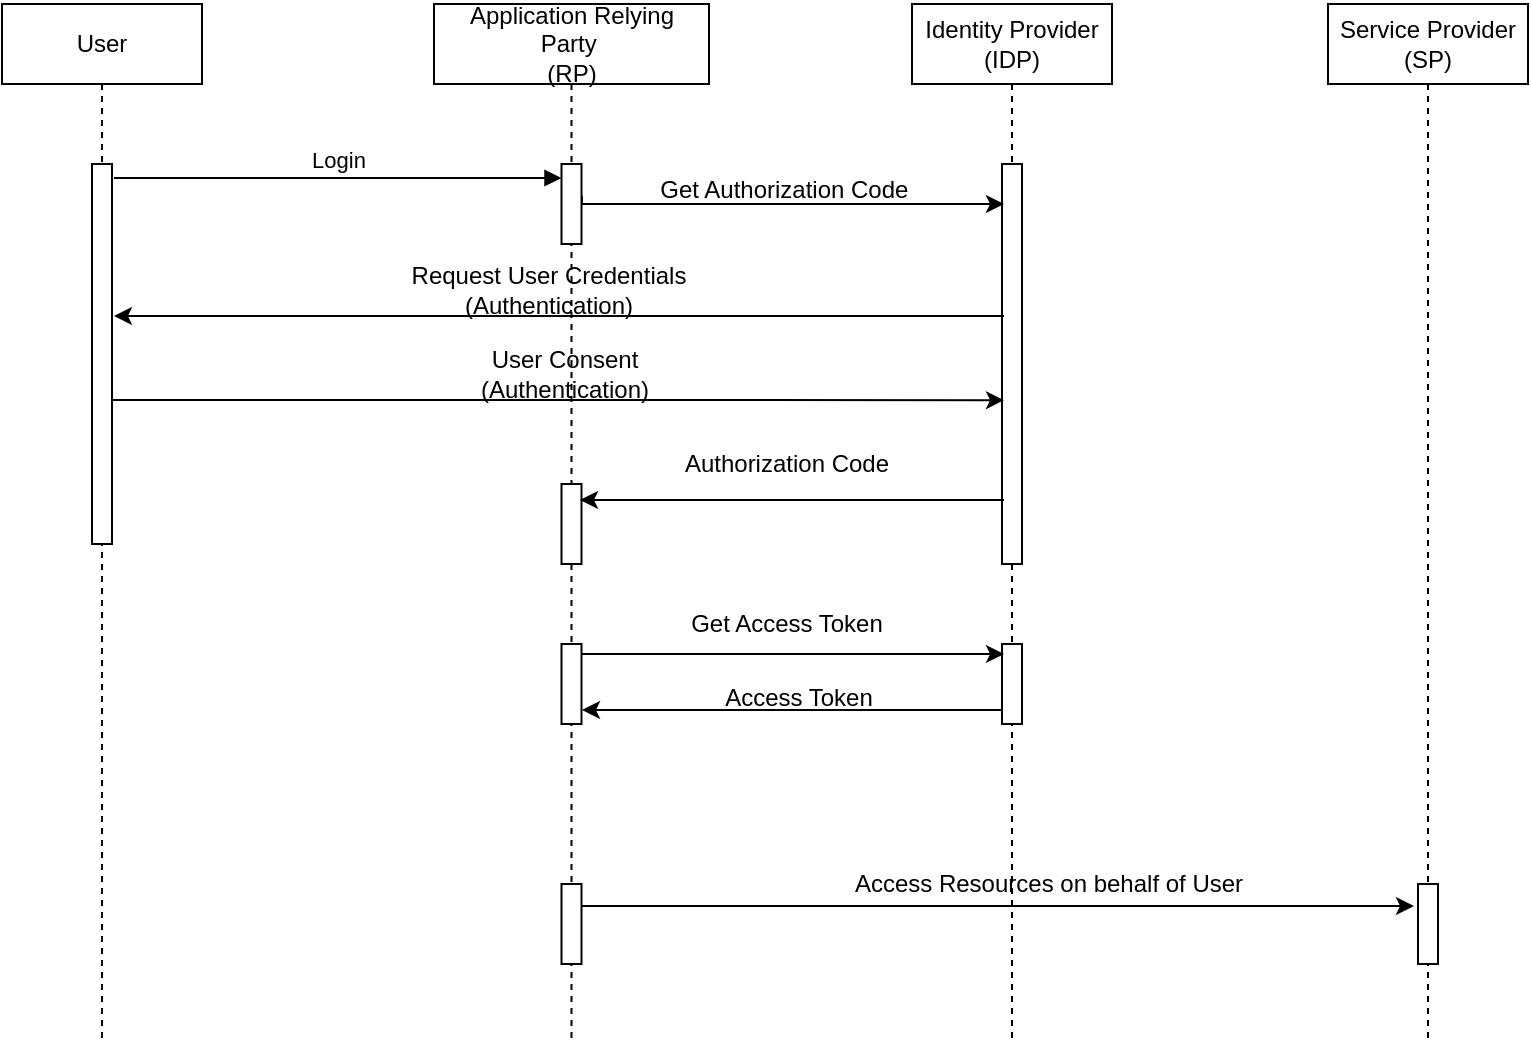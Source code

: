 <mxfile version="20.8.16" type="device"><diagram name="Page-1" id="w_Knk-LS0cu3BgMdf-p_"><mxGraphModel dx="1026" dy="696" grid="1" gridSize="10" guides="1" tooltips="1" connect="1" arrows="1" fold="1" page="1" pageScale="1" pageWidth="850" pageHeight="1100" math="0" shadow="0"><root><mxCell id="0"/><mxCell id="1" parent="0"/><mxCell id="TtKOGQgFx9CbCXPFmWxK-1" value="User" style="shape=umlLifeline;perimeter=lifelinePerimeter;whiteSpace=wrap;html=1;container=1;collapsible=0;recursiveResize=0;outlineConnect=0;" vertex="1" parent="1"><mxGeometry x="44" y="40" width="100" height="520" as="geometry"/></mxCell><mxCell id="TtKOGQgFx9CbCXPFmWxK-8" value="" style="html=1;points=[];perimeter=orthogonalPerimeter;" vertex="1" parent="TtKOGQgFx9CbCXPFmWxK-1"><mxGeometry x="45" y="80" width="10" height="190" as="geometry"/></mxCell><mxCell id="TtKOGQgFx9CbCXPFmWxK-5" value="Application Relying Party&amp;nbsp;&lt;br&gt;(RP)" style="shape=umlLifeline;perimeter=lifelinePerimeter;whiteSpace=wrap;html=1;container=1;collapsible=0;recursiveResize=0;outlineConnect=0;" vertex="1" parent="1"><mxGeometry x="260" y="40" width="137.5" height="520" as="geometry"/></mxCell><mxCell id="TtKOGQgFx9CbCXPFmWxK-9" value="" style="html=1;points=[];perimeter=orthogonalPerimeter;" vertex="1" parent="TtKOGQgFx9CbCXPFmWxK-5"><mxGeometry x="63.75" y="80" width="10" height="40" as="geometry"/></mxCell><mxCell id="TtKOGQgFx9CbCXPFmWxK-17" value="Request User Credentials (Authentication)" style="text;html=1;strokeColor=none;fillColor=none;align=center;verticalAlign=middle;whiteSpace=wrap;rounded=0;" vertex="1" parent="TtKOGQgFx9CbCXPFmWxK-5"><mxGeometry x="-15" y="133" width="145" height="20" as="geometry"/></mxCell><mxCell id="TtKOGQgFx9CbCXPFmWxK-19" value="User Consent (Authentication)" style="text;html=1;strokeColor=none;fillColor=none;align=center;verticalAlign=middle;whiteSpace=wrap;rounded=0;" vertex="1" parent="TtKOGQgFx9CbCXPFmWxK-5"><mxGeometry x="-7.5" y="175" width="145" height="20" as="geometry"/></mxCell><mxCell id="TtKOGQgFx9CbCXPFmWxK-20" value="" style="html=1;points=[];perimeter=orthogonalPerimeter;" vertex="1" parent="TtKOGQgFx9CbCXPFmWxK-5"><mxGeometry x="63.75" y="240" width="10" height="40" as="geometry"/></mxCell><mxCell id="TtKOGQgFx9CbCXPFmWxK-23" value="" style="html=1;points=[];perimeter=orthogonalPerimeter;" vertex="1" parent="TtKOGQgFx9CbCXPFmWxK-5"><mxGeometry x="63.75" y="320" width="10" height="40" as="geometry"/></mxCell><mxCell id="TtKOGQgFx9CbCXPFmWxK-29" value="" style="html=1;points=[];perimeter=orthogonalPerimeter;" vertex="1" parent="TtKOGQgFx9CbCXPFmWxK-5"><mxGeometry x="63.75" y="440" width="10" height="40" as="geometry"/></mxCell><mxCell id="TtKOGQgFx9CbCXPFmWxK-6" value="Identity Provider&lt;br&gt;(IDP)" style="shape=umlLifeline;perimeter=lifelinePerimeter;whiteSpace=wrap;html=1;container=1;collapsible=0;recursiveResize=0;outlineConnect=0;" vertex="1" parent="1"><mxGeometry x="499" y="40" width="100" height="520" as="geometry"/></mxCell><mxCell id="TtKOGQgFx9CbCXPFmWxK-11" value="" style="html=1;points=[];perimeter=orthogonalPerimeter;" vertex="1" parent="TtKOGQgFx9CbCXPFmWxK-6"><mxGeometry x="45" y="80" width="10" height="200" as="geometry"/></mxCell><mxCell id="TtKOGQgFx9CbCXPFmWxK-24" value="" style="html=1;points=[];perimeter=orthogonalPerimeter;" vertex="1" parent="TtKOGQgFx9CbCXPFmWxK-6"><mxGeometry x="45" y="320" width="10" height="40" as="geometry"/></mxCell><mxCell id="TtKOGQgFx9CbCXPFmWxK-7" value="Service Provider&lt;br&gt;(SP)" style="shape=umlLifeline;perimeter=lifelinePerimeter;whiteSpace=wrap;html=1;container=1;collapsible=0;recursiveResize=0;outlineConnect=0;" vertex="1" parent="1"><mxGeometry x="707" y="40" width="100" height="520" as="geometry"/></mxCell><mxCell id="TtKOGQgFx9CbCXPFmWxK-30" value="" style="html=1;points=[];perimeter=orthogonalPerimeter;" vertex="1" parent="TtKOGQgFx9CbCXPFmWxK-7"><mxGeometry x="45" y="440" width="10" height="40" as="geometry"/></mxCell><mxCell id="TtKOGQgFx9CbCXPFmWxK-10" value="Login" style="html=1;verticalAlign=bottom;endArrow=block;rounded=0;entryX=0;entryY=0.175;entryDx=0;entryDy=0;entryPerimeter=0;" edge="1" parent="1" target="TtKOGQgFx9CbCXPFmWxK-9"><mxGeometry width="80" relative="1" as="geometry"><mxPoint x="100" y="127" as="sourcePoint"/><mxPoint x="300" y="126" as="targetPoint"/></mxGeometry></mxCell><mxCell id="TtKOGQgFx9CbCXPFmWxK-12" style="edgeStyle=orthogonalEdgeStyle;rounded=0;orthogonalLoop=1;jettySize=auto;html=1;exitX=1.025;exitY=0.4;exitDx=0;exitDy=0;exitPerimeter=0;" edge="1" parent="1" source="TtKOGQgFx9CbCXPFmWxK-9"><mxGeometry relative="1" as="geometry"><mxPoint x="338.75" y="140" as="sourcePoint"/><mxPoint x="545" y="140" as="targetPoint"/><Array as="points"><mxPoint x="334" y="140"/></Array></mxGeometry></mxCell><mxCell id="TtKOGQgFx9CbCXPFmWxK-15" value="Get Authorization Code&amp;nbsp;&amp;nbsp;" style="text;html=1;strokeColor=none;fillColor=none;align=center;verticalAlign=middle;whiteSpace=wrap;rounded=0;" vertex="1" parent="1"><mxGeometry x="364" y="123" width="149" height="20" as="geometry"/></mxCell><mxCell id="TtKOGQgFx9CbCXPFmWxK-16" style="edgeStyle=orthogonalEdgeStyle;rounded=0;orthogonalLoop=1;jettySize=auto;html=1;" edge="1" parent="1"><mxGeometry relative="1" as="geometry"><mxPoint x="545" y="196" as="sourcePoint"/><mxPoint x="100" y="196" as="targetPoint"/><Array as="points"><mxPoint x="400" y="196"/><mxPoint x="400" y="196"/></Array></mxGeometry></mxCell><mxCell id="TtKOGQgFx9CbCXPFmWxK-18" style="edgeStyle=orthogonalEdgeStyle;rounded=0;orthogonalLoop=1;jettySize=auto;html=1;entryX=0;entryY=0.624;entryDx=0;entryDy=0;entryPerimeter=0;" edge="1" parent="1"><mxGeometry relative="1" as="geometry"><mxPoint x="99" y="238" as="sourcePoint"/><mxPoint x="545" y="238.08" as="targetPoint"/><Array as="points"><mxPoint x="210" y="238"/><mxPoint x="210" y="238"/></Array></mxGeometry></mxCell><mxCell id="TtKOGQgFx9CbCXPFmWxK-21" style="edgeStyle=orthogonalEdgeStyle;rounded=0;orthogonalLoop=1;jettySize=auto;html=1;" edge="1" parent="1"><mxGeometry relative="1" as="geometry"><mxPoint x="545" y="288" as="sourcePoint"/><mxPoint x="333" y="288" as="targetPoint"/><Array as="points"><mxPoint x="545" y="288"/></Array></mxGeometry></mxCell><mxCell id="TtKOGQgFx9CbCXPFmWxK-22" value="Authorization Code" style="text;html=1;strokeColor=none;fillColor=none;align=center;verticalAlign=middle;whiteSpace=wrap;rounded=0;" vertex="1" parent="1"><mxGeometry x="364" y="260" width="145" height="20" as="geometry"/></mxCell><mxCell id="TtKOGQgFx9CbCXPFmWxK-25" style="edgeStyle=orthogonalEdgeStyle;rounded=0;orthogonalLoop=1;jettySize=auto;html=1;entryX=0.1;entryY=0.625;entryDx=0;entryDy=0;entryPerimeter=0;" edge="1" parent="1"><mxGeometry relative="1" as="geometry"><mxPoint x="333.75" y="365" as="sourcePoint"/><mxPoint x="545" y="365" as="targetPoint"/><Array as="points"><mxPoint x="400" y="365"/><mxPoint x="400" y="365"/></Array></mxGeometry></mxCell><mxCell id="TtKOGQgFx9CbCXPFmWxK-26" value="Get Access Token" style="text;html=1;strokeColor=none;fillColor=none;align=center;verticalAlign=middle;whiteSpace=wrap;rounded=0;" vertex="1" parent="1"><mxGeometry x="364" y="340" width="145" height="20" as="geometry"/></mxCell><mxCell id="TtKOGQgFx9CbCXPFmWxK-27" style="edgeStyle=orthogonalEdgeStyle;rounded=0;orthogonalLoop=1;jettySize=auto;html=1;entryX=1.025;entryY=0.825;entryDx=0;entryDy=0;entryPerimeter=0;" edge="1" parent="1" source="TtKOGQgFx9CbCXPFmWxK-24" target="TtKOGQgFx9CbCXPFmWxK-23"><mxGeometry relative="1" as="geometry"><Array as="points"><mxPoint x="500" y="393"/><mxPoint x="500" y="393"/></Array></mxGeometry></mxCell><mxCell id="TtKOGQgFx9CbCXPFmWxK-28" value="Access Token" style="text;html=1;strokeColor=none;fillColor=none;align=center;verticalAlign=middle;whiteSpace=wrap;rounded=0;" vertex="1" parent="1"><mxGeometry x="370" y="377" width="145" height="20" as="geometry"/></mxCell><mxCell id="TtKOGQgFx9CbCXPFmWxK-32" style="edgeStyle=orthogonalEdgeStyle;rounded=0;orthogonalLoop=1;jettySize=auto;html=1;entryX=-0.2;entryY=0.275;entryDx=0;entryDy=0;entryPerimeter=0;" edge="1" parent="1" source="TtKOGQgFx9CbCXPFmWxK-29" target="TtKOGQgFx9CbCXPFmWxK-30"><mxGeometry relative="1" as="geometry"><Array as="points"><mxPoint x="460" y="491"/><mxPoint x="460" y="491"/></Array></mxGeometry></mxCell><mxCell id="TtKOGQgFx9CbCXPFmWxK-33" value="Access Resources on behalf of User" style="text;html=1;strokeColor=none;fillColor=none;align=center;verticalAlign=middle;whiteSpace=wrap;rounded=0;" vertex="1" parent="1"><mxGeometry x="440" y="470" width="255" height="20" as="geometry"/></mxCell></root></mxGraphModel></diagram></mxfile>